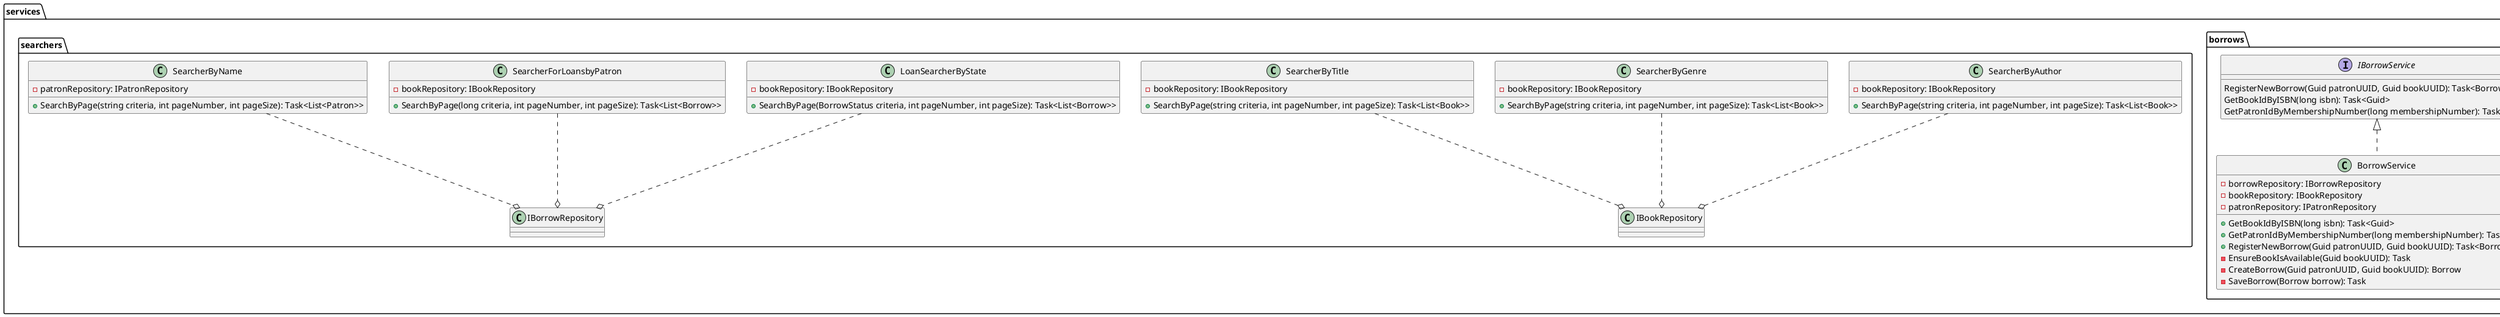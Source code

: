 @startuml
package services {
    package borrows {
        class BorrowService {
            -  borrowRepository: IBorrowRepository
            -  bookRepository: IBookRepository
            -  patronRepository: IPatronRepository
            +  GetBookIdByISBN(long isbn): Task<Guid>
            +  GetPatronIdByMembershipNumber(long membershipNumber): Task<Guid>
            +  RegisterNewBorrow(Guid patronUUID, Guid bookUUID): Task<Borrow>
            -  EnsureBookIsAvailable(Guid bookUUID): Task
            -  CreateBorrow(Guid patronUUID, Guid bookUUID): Borrow
            -  SaveBorrow(Borrow borrow): Task
        }

        interface IBorrowService {
            RegisterNewBorrow(Guid patronUUID, Guid bookUUID): Task<Borrow>
            GetBookIdByISBN(long isbn): Task<Guid>
            GetPatronIdByMembershipNumber(long membershipNumber): Task<Guid>
        }
        IBorrowService <|.. BorrowService
    }

    package searchers {
        class SearcherByAuthor {
            - bookRepository: IBookRepository
            + SearchByPage(string criteria, int pageNumber, int pageSize): Task<List<Book>>
        }
        SearcherByAuthor ..o IBookRepository

        class SearcherByGenre {
            - bookRepository: IBookRepository
            +  SearchByPage(string criteria, int pageNumber, int pageSize): Task<List<Book>>
        }
        SearcherByGenre ..o IBookRepository

        class SearcherByTitle {
            - bookRepository: IBookRepository
            +  SearchByPage(string criteria, int pageNumber, int pageSize): Task<List<Book>>
        }
        SearcherByTitle ..o IBookRepository

        class LoanSearcherByState {
            - bookRepository: IBookRepository
            +  SearchByPage(BorrowStatus criteria, int pageNumber, int pageSize): Task<List<Borrow>>
        }
        LoanSearcherByState ..o IBorrowRepository

        class SearcherForLoansbyPatron  {
            - bookRepository: IBookRepository
            +  SearchByPage(long criteria, int pageNumber, int pageSize): Task<List<Borrow>>
        }
        SearcherForLoansbyPatron  ..o IBorrowRepository

        class SearcherByName   {
            - patronRepository: IPatronRepository
            +  SearchByPage(string criteria, int pageNumber, int pageSize): Task<List<Patron>>
        }
        SearcherByName ..o IBorrowRepository
    }

}
@enduml

